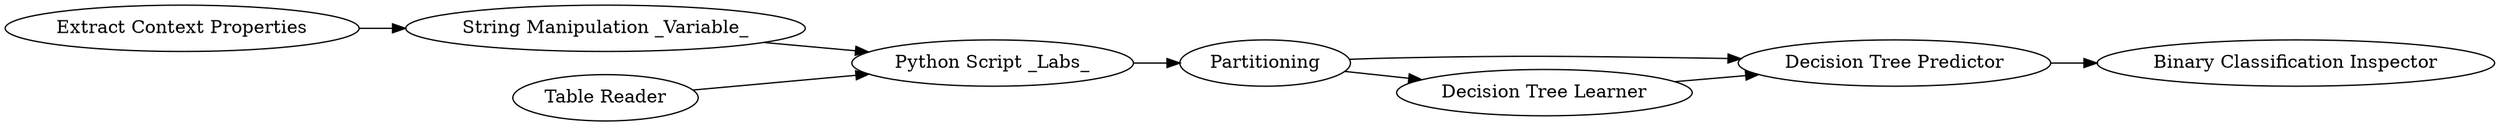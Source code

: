 digraph {
	1088 -> 1086
	1091 -> 23
	1092 -> 1090
	6 -> 1086
	1088 -> 6
	23 -> 1090
	1090 -> 1088
	1086 -> 1089
	1086 [label="Decision Tree Predictor"]
	1088 [label=Partitioning]
	1092 [label="Table Reader"]
	1089 [label="Binary Classification Inspector"]
	23 [label="String Manipulation _Variable_"]
	1091 [label="Extract Context Properties"]
	6 [label="Decision Tree Learner"]
	1090 [label="Python Script _Labs_"]
	rankdir=LR
}
